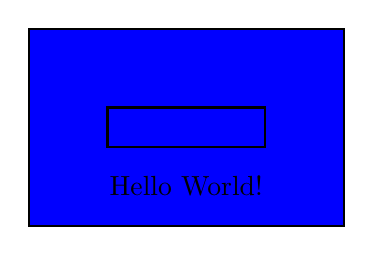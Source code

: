 \begin{tikzpicture}
\draw  [thick,fill=blue] (-2,-0.5) rectangle (2,2);
\draw  [thick] (-1,0.5) rectangle (1,1);
\node (0,0) {Hello World!};
\end{tikzpicture}
